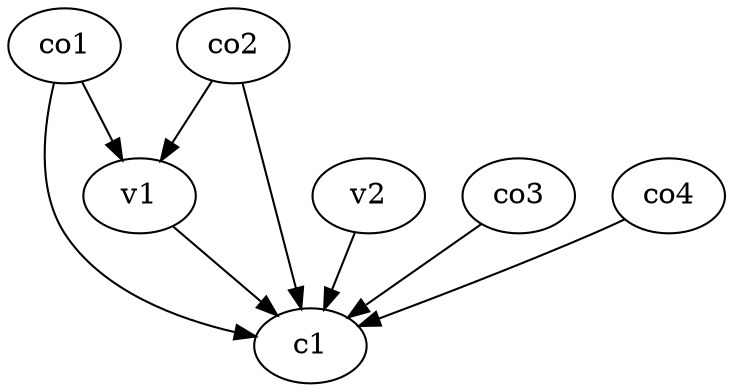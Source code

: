 strict digraph  {
c1;
v1;
v2;
co1;
co2;
co3;
co4;
v1 -> c1  [weight=1];
v2 -> c1  [weight=1];
co1 -> c1  [weight=1];
co1 -> v1  [weight=1];
co2 -> c1  [weight=1];
co2 -> v1  [weight=1];
co3 -> c1  [weight=1];
co4 -> c1  [weight=1];
}
